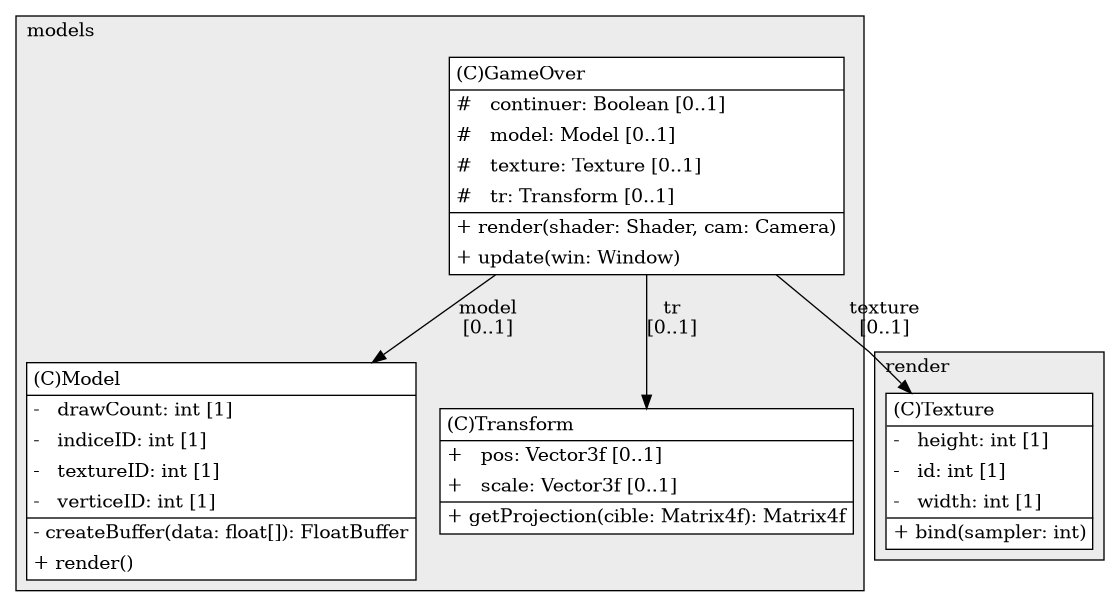@startuml

/' diagram meta data start
config=StructureConfiguration;
{
  "projectClassification": {
    "searchMode": "OpenProject", // OpenProject, AllProjects
    "includedProjects": "",
    "pathEndKeywords": "*.impl",
    "isClientPath": "",
    "isClientName": "",
    "isTestPath": "",
    "isTestName": "",
    "isMappingPath": "",
    "isMappingName": "",
    "isDataAccessPath": "",
    "isDataAccessName": "",
    "isDataStructurePath": "",
    "isDataStructureName": "",
    "isInterfaceStructuresPath": "",
    "isInterfaceStructuresName": "",
    "isEntryPointPath": "",
    "isEntryPointName": ""
  },
  "graphRestriction": {
    "classPackageExcludeFilter": "",
    "classPackageIncludeFilter": "",
    "classNameExcludeFilter": "",
    "classNameIncludeFilter": "",
    "methodNameExcludeFilter": "",
    "methodNameIncludeFilter": "",
    "removeByInheritance": "", // inheritance/annotation based filtering is done in a second step
    "removeByAnnotation": "",
    "removeByClassPackage": "", // cleanup the graph after inheritance/annotation based filtering is done
    "removeByClassName": "",
    "cutMappings": false,
    "cutEnum": true,
    "cutTests": true,
    "cutClient": true,
    "cutDataAccess": false,
    "cutInterfaceStructures": false,
    "cutDataStructures": false,
    "cutGetterAndSetter": true,
    "cutConstructors": true
  },
  "graphTraversal": {
    "forwardDepth": 6,
    "backwardDepth": 6,
    "classPackageExcludeFilter": "",
    "classPackageIncludeFilter": "",
    "classNameExcludeFilter": "",
    "classNameIncludeFilter": "",
    "methodNameExcludeFilter": "",
    "methodNameIncludeFilter": "",
    "hideMappings": false,
    "hideDataStructures": false,
    "hidePrivateMethods": true,
    "hideInterfaceCalls": true, // indirection: implementation -> interface (is hidden) -> implementation
    "onlyShowApplicationEntryPoints": false // root node is included
  },
  "details": {
    "aggregation": "GroupByClass", // ByClass, GroupByClass, None
    "showClassGenericTypes": true,
    "showMethods": true,
    "showMethodParameterNames": true,
    "showMethodParameterTypes": true,
    "showMethodReturnType": true,
    "showPackageLevels": 2,
    "showDetailedClassStructure": true
  },
  "rootClass": "models.GameOver"
}
diagram meta data end '/



digraph g {
    rankdir="TB"
    splines=polyline
    

'nodes 
subgraph cluster_1068799382 { 
   	label=models
	labeljust=l
	fillcolor="#ececec"
	style=filled
   
   GameOver1068799382[
	label=<<TABLE BORDER="1" CELLBORDER="0" CELLPADDING="4" CELLSPACING="0">
<TR><TD ALIGN="LEFT" >(C)GameOver</TD></TR>
<HR/>
<TR><TD ALIGN="LEFT" >#   continuer: Boolean [0..1]</TD></TR>
<TR><TD ALIGN="LEFT" >#   model: Model [0..1]</TD></TR>
<TR><TD ALIGN="LEFT" >#   texture: Texture [0..1]</TD></TR>
<TR><TD ALIGN="LEFT" >#   tr: Transform [0..1]</TD></TR>
<HR/>
<TR><TD ALIGN="LEFT" >+ render(shader: Shader, cam: Camera)</TD></TR>
<TR><TD ALIGN="LEFT" >+ update(win: Window)</TD></TR>
</TABLE>>
	style=filled
	margin=0
	shape=plaintext
	fillcolor="#FFFFFF"
];

Model1068799382[
	label=<<TABLE BORDER="1" CELLBORDER="0" CELLPADDING="4" CELLSPACING="0">
<TR><TD ALIGN="LEFT" >(C)Model</TD></TR>
<HR/>
<TR><TD ALIGN="LEFT" >-   drawCount: int [1]</TD></TR>
<TR><TD ALIGN="LEFT" >-   indiceID: int [1]</TD></TR>
<TR><TD ALIGN="LEFT" >-   textureID: int [1]</TD></TR>
<TR><TD ALIGN="LEFT" >-   verticeID: int [1]</TD></TR>
<HR/>
<TR><TD ALIGN="LEFT" >- createBuffer(data: float[]): FloatBuffer</TD></TR>
<TR><TD ALIGN="LEFT" >+ render()</TD></TR>
</TABLE>>
	style=filled
	margin=0
	shape=plaintext
	fillcolor="#FFFFFF"
];

Transform1068799382[
	label=<<TABLE BORDER="1" CELLBORDER="0" CELLPADDING="4" CELLSPACING="0">
<TR><TD ALIGN="LEFT" >(C)Transform</TD></TR>
<HR/>
<TR><TD ALIGN="LEFT" >+   pos: Vector3f [0..1]</TD></TR>
<TR><TD ALIGN="LEFT" >+   scale: Vector3f [0..1]</TD></TR>
<HR/>
<TR><TD ALIGN="LEFT" >+ getProjection(cible: Matrix4f): Matrix4f</TD></TR>
</TABLE>>
	style=filled
	margin=0
	shape=plaintext
	fillcolor="#FFFFFF"
];
} 

subgraph cluster_934592106 { 
   	label=render
	labeljust=l
	fillcolor="#ececec"
	style=filled
   
   Texture934592106[
	label=<<TABLE BORDER="1" CELLBORDER="0" CELLPADDING="4" CELLSPACING="0">
<TR><TD ALIGN="LEFT" >(C)Texture</TD></TR>
<HR/>
<TR><TD ALIGN="LEFT" >-   height: int [1]</TD></TR>
<TR><TD ALIGN="LEFT" >-   id: int [1]</TD></TR>
<TR><TD ALIGN="LEFT" >-   width: int [1]</TD></TR>
<HR/>
<TR><TD ALIGN="LEFT" >+ bind(sampler: int)</TD></TR>
</TABLE>>
	style=filled
	margin=0
	shape=plaintext
	fillcolor="#FFFFFF"
];
} 

'edges    
GameOver1068799382 -> Model1068799382[label="model
[0..1]"];
GameOver1068799382 -> Texture934592106[label="texture
[0..1]"];
GameOver1068799382 -> Transform1068799382[label="tr
[0..1]"];
    
}
@enduml